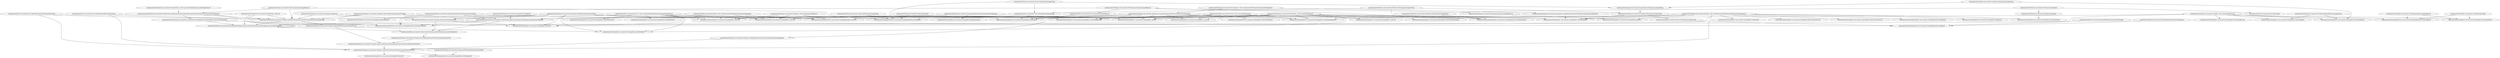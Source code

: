 digraph DataLog {
	"Lnet/mooctest/Program net.mooctest.Program.canDerive(Lnet/mooctest/Fact;[Lnet/mooctest/Fact;)Z" -> "Lnet/mooctest/DatalogTest5 net.mooctest.DatalogTest5.blow1()V";
	"Lnet/mooctest/Program net.mooctest.Program.canDerive(Lnet/mooctest/Fact;[Lnet/mooctest/Fact;)Z" -> "Lnet/mooctest/DatalogTest4 net.mooctest.DatalogTest4.testProgram()V";
	"Lnet/mooctest/Datalog net.mooctest.Datalog.compatibleWith(Lnet/mooctest/Fact;)Z" -> "Lnet/mooctest/Program net.mooctest.Program.query(Lnet/mooctest/Datalog;[Lnet/mooctest/Fact;)[Lnet/mooctest/Fact;";
	"Lnet/mooctest/Datalog net.mooctest.Datalog.compatibleWith(Lnet/mooctest/Fact;)Z" -> "Lnet/mooctest/DatalogTest net.mooctest.DatalogTest.substituteTo()V";
	"Lnet/mooctest/Datalog net.mooctest.Datalog.hashCode()I" -> "Lnet/mooctest/DatalogTest net.mooctest.DatalogTest.hashCodeTest()V";
	"Lnet/mooctest/Rule net.mooctest.Rule.getBody()[Lnet/mooctest/Datalog;" -> "Lnet/mooctest/DatalogOtherTest net.mooctest.DatalogOtherTest.testRule()V";
	"Lnet/mooctest/Fact net.mooctest.Fact.getPredicate()Lnet/mooctest/Predicate;" -> "Lnet/mooctest/Program net.mooctest.Program.canDerive(Lnet/mooctest/Fact;[Lnet/mooctest/Fact;)Z";
	"Lnet/mooctest/Fact net.mooctest.Fact.getPredicate()Lnet/mooctest/Predicate;" -> "Lnet/mooctest/Datalog net.mooctest.Datalog.substituteTo(Lnet/mooctest/Fact;)Lnet/mooctest/Substitution;";
	"Lnet/mooctest/Substitution net.mooctest.Substitution.extendAll(Ljava/util/LinkedList;)Ljava/util/LinkedList;" -> "Lnet/mooctest/DatalogOtherTest net.mooctest.DatalogOtherTest.testSubstitution()V";
	"Lnet/mooctest/Substitution net.mooctest.Substitution.extendAll(Ljava/util/LinkedList;)Ljava/util/LinkedList;" -> "Lnet/mooctest/Rule net.mooctest.Rule.findAllSubstitutions(Ljava/util/Collection;Ljava/util/LinkedList;)Ljava/util/LinkedList;";
	"Lnet/mooctest/Argument net.mooctest.Argument.getVariable()Lnet/mooctest/Variable;" -> "Lnet/mooctest/Datalog net.mooctest.Datalog.substituteTo(Lnet/mooctest/Fact;)Lnet/mooctest/Substitution;";
	"Lnet/mooctest/Argument net.mooctest.Argument.getVariable()Lnet/mooctest/Variable;" -> "Lnet/mooctest/Substitution net.mooctest.Substitution.applyOn(Lnet/mooctest/Datalog;)Lnet/mooctest/Datalog;";
	"Lnet/mooctest/Argument net.mooctest.Argument.getVariable()Lnet/mooctest/Variable;" -> "Lnet/mooctest/DatalogTest net.mooctest.DatalogTest.toFact()V";
	"Lnet/mooctest/Rule net.mooctest.Rule.<init>(Lnet/mooctest/Datalog;[Lnet/mooctest/Datalog;)V" -> "Lnet/mooctest/DatalogTest5 net.mooctest.DatalogTest5.<init>()V";
	"Lnet/mooctest/Rule net.mooctest.Rule.<init>(Lnet/mooctest/Datalog;[Lnet/mooctest/Datalog;)V" -> "Lnet/mooctest/DatalogTest4 net.mooctest.DatalogTest4.<init>()V";
	"Lnet/mooctest/Rule net.mooctest.Rule.<init>(Lnet/mooctest/Datalog;[Lnet/mooctest/Datalog;)V" -> "Lnet/mooctest/DatalogOtherTest net.mooctest.DatalogOtherTest.<init>()V";
	"Lnet/mooctest/Rule net.mooctest.Rule.<init>(Lnet/mooctest/Datalog;[Lnet/mooctest/Datalog;)V" -> "Lnet/mooctest/DatalogOtherTest net.mooctest.DatalogOtherTest.testRule()V";
	"Lnet/mooctest/Predicate net.mooctest.Predicate.<init>(Ljava/lang/String;)V" -> "Lnet/mooctest/DatalogTest1 net.mooctest.DatalogTest1.testDatalogSames()V";
	"Lnet/mooctest/Predicate net.mooctest.Predicate.<init>(Ljava/lang/String;)V" -> "Lnet/mooctest/DatalogTest5 net.mooctest.DatalogTest5.blowTestPredicate()V";
	"Lnet/mooctest/Predicate net.mooctest.Predicate.<init>(Ljava/lang/String;)V" -> "Lnet/mooctest/DatalogOtherTest net.mooctest.DatalogOtherTest.testPredicate()V";
	"Lnet/mooctest/Predicate net.mooctest.Predicate.<init>(Ljava/lang/String;)V" -> "Lnet/mooctest/DatalogTest1 net.mooctest.DatalogTest1.testDatalogGets()V";
	"Lnet/mooctest/Predicate net.mooctest.Predicate.<init>(Ljava/lang/String;)V" -> "Lnet/mooctest/DatalogTest4 net.mooctest.DatalogTest4.<init>()V";
	"Lnet/mooctest/Predicate net.mooctest.Predicate.<init>(Ljava/lang/String;)V" -> "Lnet/mooctest/DatalogTest1 net.mooctest.DatalogTest1.test()V";
	"Lnet/mooctest/Predicate net.mooctest.Predicate.<init>(Ljava/lang/String;)V" -> "Lnet/mooctest/DatalogTest net.mooctest.DatalogTest.<init>()V";
	"Lnet/mooctest/Predicate net.mooctest.Predicate.<init>(Ljava/lang/String;)V" -> "Lnet/mooctest/DatalogTest5 net.mooctest.DatalogTest5.<init>()V";
	"Lnet/mooctest/Predicate net.mooctest.Predicate.<init>(Ljava/lang/String;)V" -> "Lnet/mooctest/DatalogTest1 net.mooctest.DatalogTest1.testDatalog2()V";
	"Lnet/mooctest/Predicate net.mooctest.Predicate.<init>(Ljava/lang/String;)V" -> "Lnet/mooctest/DatalogTest1 net.mooctest.DatalogTest1.<init>()V";
	"Lnet/mooctest/Predicate net.mooctest.Predicate.<init>(Ljava/lang/String;)V" -> "Lnet/mooctest/DatalogTest net.mooctest.DatalogTest.substituteTo()V";
	"Lnet/mooctest/Predicate net.mooctest.Predicate.<init>(Ljava/lang/String;)V" -> "Lnet/mooctest/DatalogTest3 net.mooctest.DatalogTest3.testFact()V";
	"Lnet/mooctest/Predicate net.mooctest.Predicate.<init>(Ljava/lang/String;)V" -> "Lnet/mooctest/DatalogOtherTest net.mooctest.DatalogOtherTest.<init>()V";
	"Lnet/mooctest/Argument net.mooctest.Argument.variable(Lnet/mooctest/Variable;)Lnet/mooctest/Argument;" -> "Lnet/mooctest/DatalogTest1 net.mooctest.DatalogTest1.testDatalog2()V";
	"Lnet/mooctest/Value net.mooctest.Value.getValue()Ljava/lang/String;" -> "Lnet/mooctest/DatalogOtherTest net.mooctest.DatalogOtherTest.testValue()V";
	"Lnet/mooctest/Predicate net.mooctest.Predicate.toString()Ljava/lang/String;" -> "Lnet/mooctest/Fact net.mooctest.Fact.toString()Ljava/lang/String;";
	"Lnet/mooctest/Predicate net.mooctest.Predicate.toString()Ljava/lang/String;" -> "Lnet/mooctest/DatalogOtherTest net.mooctest.DatalogOtherTest.testPredicate()V";
	"Lnet/mooctest/Predicate net.mooctest.Predicate.toString()Ljava/lang/String;" -> "Lnet/mooctest/Datalog net.mooctest.Datalog.toString()Ljava/lang/String;";
	"Lnet/mooctest/Argument net.mooctest.Argument.<init>(Lnet/mooctest/Value;Lnet/mooctest/Variable;Z)V" -> "Lnet/mooctest/Argument net.mooctest.Argument.value(Lnet/mooctest/Value;)Lnet/mooctest/Argument;";
	"Lnet/mooctest/Argument net.mooctest.Argument.<init>(Lnet/mooctest/Value;Lnet/mooctest/Variable;Z)V" -> "Lnet/mooctest/Argument net.mooctest.Argument.variable(Lnet/mooctest/Variable;)Lnet/mooctest/Argument;";
	"Lnet/mooctest/Fact net.mooctest.Fact.equals(Ljava/lang/Object;)Z" -> "Lnet/mooctest/DatalogTest3 net.mooctest.DatalogTest3.testFact()V";
	"Lnet/mooctest/Rule net.mooctest.Rule.toString()Ljava/lang/String;" -> "Lnet/mooctest/DatalogOtherTest net.mooctest.DatalogOtherTest.testRule()V";
	"Lnet/mooctest/Datalog net.mooctest.Datalog.getPredicate()Lnet/mooctest/Predicate;" -> "Lnet/mooctest/Substitution net.mooctest.Substitution.applyOn(Lnet/mooctest/Datalog;)Lnet/mooctest/Datalog;";
	"Lnet/mooctest/Datalog net.mooctest.Datalog.getPredicate()Lnet/mooctest/Predicate;" -> "Lnet/mooctest/DatalogOtherTest net.mooctest.DatalogOtherTest.testSubstitution()V";
	"Lnet/mooctest/Datalog net.mooctest.Datalog.getPredicate()Lnet/mooctest/Predicate;" -> "Lnet/mooctest/DatalogTest1 net.mooctest.DatalogTest1.testDatalogGets()V";
	"Lnet/mooctest/Datalog net.mooctest.Datalog.getPredicate()Lnet/mooctest/Predicate;" -> "Lnet/mooctest/DatalogTest net.mooctest.DatalogTest.getPredicate()V";
	"Lnet/mooctest/Datalog net.mooctest.Datalog.<init>(Lnet/mooctest/Predicate;[Lnet/mooctest/Argument;)V" -> "Lnet/mooctest/DatalogTest net.mooctest.DatalogTest.blowConstructor1()V";
	"Lnet/mooctest/Datalog net.mooctest.Datalog.<init>(Lnet/mooctest/Predicate;[Lnet/mooctest/Argument;)V" -> "Lnet/mooctest/DatalogTest1 net.mooctest.DatalogTest1.testDatalogSames()V";
	"Lnet/mooctest/Datalog net.mooctest.Datalog.<init>(Lnet/mooctest/Predicate;[Lnet/mooctest/Argument;)V" -> "Lnet/mooctest/Program net.mooctest.Program.canDerive(Lnet/mooctest/Fact;[Lnet/mooctest/Fact;)Z";
	"Lnet/mooctest/Datalog net.mooctest.Datalog.<init>(Lnet/mooctest/Predicate;[Lnet/mooctest/Argument;)V" -> "Lnet/mooctest/DatalogTest net.mooctest.DatalogTest.blowConstructor2()V";
	"Lnet/mooctest/Datalog net.mooctest.Datalog.<init>(Lnet/mooctest/Predicate;[Lnet/mooctest/Argument;)V" -> "Lnet/mooctest/DatalogOtherTest net.mooctest.DatalogOtherTest.initialize()V";
	"Lnet/mooctest/Datalog net.mooctest.Datalog.<init>(Lnet/mooctest/Predicate;[Lnet/mooctest/Argument;)V" -> "Lnet/mooctest/DatalogTest1 net.mooctest.DatalogTest1.testDatalogGets()V";
	"Lnet/mooctest/Datalog net.mooctest.Datalog.<init>(Lnet/mooctest/Predicate;[Lnet/mooctest/Argument;)V" -> "Lnet/mooctest/DatalogTest1 net.mooctest.DatalogTest1.test()V";
	"Lnet/mooctest/Datalog net.mooctest.Datalog.<init>(Lnet/mooctest/Predicate;[Lnet/mooctest/Argument;)V" -> "Lnet/mooctest/DatalogTest1 net.mooctest.DatalogTest1.testDatalog2()V";
	"Lnet/mooctest/Datalog net.mooctest.Datalog.<init>(Lnet/mooctest/Predicate;[Lnet/mooctest/Argument;)V" -> "Lnet/mooctest/DatalogTest net.mooctest.DatalogTest.equals()V";
	"Lnet/mooctest/Datalog net.mooctest.Datalog.<init>(Lnet/mooctest/Predicate;[Lnet/mooctest/Argument;)V" -> "Lnet/mooctest/DatalogTest net.mooctest.DatalogTest.initialize()V";
	"Lnet/mooctest/Datalog net.mooctest.Datalog.<init>(Lnet/mooctest/Predicate;[Lnet/mooctest/Argument;)V" -> "Lnet/mooctest/Substitution net.mooctest.Substitution.applyOn(Lnet/mooctest/Datalog;)Lnet/mooctest/Datalog;";
	"Lnet/mooctest/Datalog net.mooctest.Datalog.<init>(Lnet/mooctest/Predicate;[Lnet/mooctest/Argument;)V" -> "Lnet/mooctest/DatalogTest net.mooctest.DatalogTest.hashCodeTest()V";
	"Lnet/mooctest/Datalog net.mooctest.Datalog.<init>(Lnet/mooctest/Predicate;[Lnet/mooctest/Argument;)V" -> "Lnet/mooctest/DatalogTest net.mooctest.DatalogTest.toFact()V";
	"Lnet/mooctest/Datalog net.mooctest.Datalog.<init>(Lnet/mooctest/Predicate;[Lnet/mooctest/Argument;)V" -> "Lnet/mooctest/DatalogTest5 net.mooctest.DatalogTest5.initialize()V";
	"Lnet/mooctest/Datalog net.mooctest.Datalog.toString()Ljava/lang/String;" -> "Lnet/mooctest/Rule net.mooctest.Rule.toString()Ljava/lang/String;";
	"Lnet/mooctest/Datalog net.mooctest.Datalog.toString()Ljava/lang/String;" -> "Lnet/mooctest/DatalogTest1 net.mooctest.DatalogTest1.testDatalog2()V";
	"Lnet/mooctest/Argument net.mooctest.Argument.isValue()Z" -> "Lnet/mooctest/Datalog net.mooctest.Datalog.substituteTo(Lnet/mooctest/Fact;)Lnet/mooctest/Substitution;";
	"Lnet/mooctest/Argument net.mooctest.Argument.isValue()Z" -> "Lnet/mooctest/Datalog net.mooctest.Datalog.toFact()Lnet/mooctest/Fact;";
	"Lnet/mooctest/Fact net.mooctest.Fact.<init>(Lnet/mooctest/Predicate;[Lnet/mooctest/Value;)V" -> "Lnet/mooctest/DatalogTest5 net.mooctest.DatalogTest5.<init>()V";
	"Lnet/mooctest/Fact net.mooctest.Fact.<init>(Lnet/mooctest/Predicate;[Lnet/mooctest/Value;)V" -> "Lnet/mooctest/Datalog net.mooctest.Datalog.toFact()Lnet/mooctest/Fact;";
	"Lnet/mooctest/Fact net.mooctest.Fact.<init>(Lnet/mooctest/Predicate;[Lnet/mooctest/Value;)V" -> "Lnet/mooctest/DatalogTest net.mooctest.DatalogTest.toFact()V";
	"Lnet/mooctest/Fact net.mooctest.Fact.<init>(Lnet/mooctest/Predicate;[Lnet/mooctest/Value;)V" -> "Lnet/mooctest/DatalogTest net.mooctest.DatalogTest.substituteTo()V";
	"Lnet/mooctest/Fact net.mooctest.Fact.<init>(Lnet/mooctest/Predicate;[Lnet/mooctest/Value;)V" -> "Lnet/mooctest/DatalogTest4 net.mooctest.DatalogTest4.<init>()V";
	"Lnet/mooctest/Fact net.mooctest.Fact.<init>(Lnet/mooctest/Predicate;[Lnet/mooctest/Value;)V" -> "Lnet/mooctest/DatalogTest3 net.mooctest.DatalogTest3.testFact()V";
	"Lnet/mooctest/Fact net.mooctest.Fact.<init>(Lnet/mooctest/Predicate;[Lnet/mooctest/Value;)V" -> "Lnet/mooctest/DatalogOtherTest net.mooctest.DatalogOtherTest.<init>()V";
	"Lnet/mooctest/Fact net.mooctest.Fact.<init>(Lnet/mooctest/Predicate;[Lnet/mooctest/Value;)V" -> "Lnet/mooctest/DatalogTest5 net.mooctest.DatalogTest5.blowTestFact2()V";
	"Lnet/mooctest/Fact net.mooctest.Fact.<init>(Lnet/mooctest/Predicate;[Lnet/mooctest/Value;)V" -> "Lnet/mooctest/DatalogTest5 net.mooctest.DatalogTest5.blowTestFact()V";
	"Lnet/mooctest/Program net.mooctest.Program.getProgram()[Lnet/mooctest/Rule;" -> "Lnet/mooctest/DatalogTest4 net.mooctest.DatalogTest4.testProgram()V";
	"Lnet/mooctest/Value net.mooctest.Value.toString()Ljava/lang/String;" -> "Lnet/mooctest/Fact net.mooctest.Fact.toString()Ljava/lang/String;";
	"Lnet/mooctest/Value net.mooctest.Value.toString()Ljava/lang/String;" -> "Lnet/mooctest/Argument net.mooctest.Argument.toString()Ljava/lang/String;";
	"Lnet/mooctest/Value net.mooctest.Value.toString()Ljava/lang/String;" -> "Lnet/mooctest/DatalogOtherTest net.mooctest.DatalogOtherTest.testValue()V";
	"Lnet/mooctest/Value net.mooctest.Value.hashCode()I" -> "Lnet/mooctest/DatalogOtherTest net.mooctest.DatalogOtherTest.testValue()V";
	"Lnet/mooctest/Argument net.mooctest.Argument.toString()Ljava/lang/String;" -> "Lnet/mooctest/Datalog net.mooctest.Datalog.toString()Ljava/lang/String;";
	"Lnet/mooctest/Value net.mooctest.Value.equals(Ljava/lang/Object;)Z" -> "Lnet/mooctest/Datalog net.mooctest.Datalog.substituteTo(Lnet/mooctest/Fact;)Lnet/mooctest/Substitution;";
	"Lnet/mooctest/Value net.mooctest.Value.equals(Ljava/lang/Object;)Z" -> "Lnet/mooctest/Substitution net.mooctest.Substitution.extend(Lnet/mooctest/Variable;Lnet/mooctest/Value;)Lnet/mooctest/Substitution;";
	"Lnet/mooctest/Value net.mooctest.Value.equals(Ljava/lang/Object;)Z" -> "Lnet/mooctest/DatalogOtherTest net.mooctest.DatalogOtherTest.testValue()V";
	"Lnet/mooctest/Value net.mooctest.Value.<init>(Ljava/lang/String;)V" -> "Lnet/mooctest/DatalogTest1 net.mooctest.DatalogTest1.testDatalogSames()V";
	"Lnet/mooctest/Value net.mooctest.Value.<init>(Ljava/lang/String;)V" -> "Lnet/mooctest/DatalogTest5 net.mooctest.DatalogTest5.<init>()V";
	"Lnet/mooctest/Value net.mooctest.Value.<init>(Ljava/lang/String;)V" -> "Lnet/mooctest/DatalogTest1 net.mooctest.DatalogTest1.testDatalog2()V";
	"Lnet/mooctest/Value net.mooctest.Value.<init>(Ljava/lang/String;)V" -> "Lnet/mooctest/DatalogOtherTest net.mooctest.DatalogOtherTest.testSubstitution()V";
	"Lnet/mooctest/Value net.mooctest.Value.<init>(Ljava/lang/String;)V" -> "Lnet/mooctest/DatalogTest5 net.mooctest.DatalogTest5.blowTestValue()V";
	"Lnet/mooctest/Value net.mooctest.Value.<init>(Ljava/lang/String;)V" -> "Lnet/mooctest/DatalogTest1 net.mooctest.DatalogTest1.testDatalogGets()V";
	"Lnet/mooctest/Value net.mooctest.Value.<init>(Ljava/lang/String;)V" -> "Lnet/mooctest/DatalogTest4 net.mooctest.DatalogTest4.<init>()V";
	"Lnet/mooctest/Value net.mooctest.Value.<init>(Ljava/lang/String;)V" -> "Lnet/mooctest/DatalogTest3 net.mooctest.DatalogTest3.testFact()V";
	"Lnet/mooctest/Value net.mooctest.Value.<init>(Ljava/lang/String;)V" -> "Lnet/mooctest/DatalogOtherTest net.mooctest.DatalogOtherTest.<init>()V";
	"Lnet/mooctest/Value net.mooctest.Value.<init>(Ljava/lang/String;)V" -> "Lnet/mooctest/DatalogTest1 net.mooctest.DatalogTest1.test()V";
	"Lnet/mooctest/Value net.mooctest.Value.<init>(Ljava/lang/String;)V" -> "Lnet/mooctest/DatalogTest net.mooctest.DatalogTest.<init>()V";
	"Lnet/mooctest/Value net.mooctest.Value.<init>(Ljava/lang/String;)V" -> "Lnet/mooctest/DatalogOtherTest net.mooctest.DatalogOtherTest.testValue()V";
	"Lnet/mooctest/Program net.mooctest.Program.query(Lnet/mooctest/Datalog;[Lnet/mooctest/Fact;)[Lnet/mooctest/Fact;" -> "Lnet/mooctest/Program net.mooctest.Program.canDerive(Lnet/mooctest/Fact;[Lnet/mooctest/Fact;)Z";
	"Lnet/mooctest/Rule net.mooctest.Rule.getHead()Lnet/mooctest/Datalog;" -> "Lnet/mooctest/DatalogOtherTest net.mooctest.DatalogOtherTest.testRule()V";
	"Lnet/mooctest/Argument net.mooctest.Argument.isVariable()Z" -> "Lnet/mooctest/Substitution net.mooctest.Substitution.applyOn(Lnet/mooctest/Datalog;)Lnet/mooctest/Datalog;";
	"Lnet/mooctest/Variable net.mooctest.Variable.equals(Ljava/lang/Object;)Z" -> "Lnet/mooctest/DatalogTest2 net.mooctest.DatalogTest2.testVariable3()V";
	"Lnet/mooctest/Variable net.mooctest.Variable.equals(Ljava/lang/Object;)Z" -> "Lnet/mooctest/DatalogOtherTest net.mooctest.DatalogOtherTest.testVariable3()V";
	"Lnet/mooctest/Program net.mooctest.Program.valToArg([Lnet/mooctest/Value;)[Lnet/mooctest/Argument;" -> "Lnet/mooctest/Program net.mooctest.Program.canDerive(Lnet/mooctest/Fact;[Lnet/mooctest/Fact;)Z";
	"Lnet/mooctest/Variable net.mooctest.Variable.<init>(Ljava/lang/String;)V" -> "Lnet/mooctest/DatalogTest2 net.mooctest.DatalogTest2.testVariable3()V";
	"Lnet/mooctest/Variable net.mooctest.Variable.<init>(Ljava/lang/String;)V" -> "Lnet/mooctest/DatalogTest2 net.mooctest.DatalogTest2.testVariable2()V";
	"Lnet/mooctest/Variable net.mooctest.Variable.<init>(Ljava/lang/String;)V" -> "Lnet/mooctest/DatalogTest2 net.mooctest.DatalogTest2.testVariable()V";
	"Lnet/mooctest/Variable net.mooctest.Variable.<init>(Ljava/lang/String;)V" -> "Lnet/mooctest/DatalogTest1 net.mooctest.DatalogTest1.testDatalog2()V";
	"Lnet/mooctest/Variable net.mooctest.Variable.<init>(Ljava/lang/String;)V" -> "Lnet/mooctest/DatalogOtherTest net.mooctest.DatalogOtherTest.testSubstitution()V";
	"Lnet/mooctest/Variable net.mooctest.Variable.<init>(Ljava/lang/String;)V" -> "Lnet/mooctest/DatalogTest2 net.mooctest.DatalogTest2.testVariable_0()V";
	"Lnet/mooctest/Variable net.mooctest.Variable.<init>(Ljava/lang/String;)V" -> "Lnet/mooctest/DatalogOtherTest net.mooctest.DatalogOtherTest.testVariable3()V";
	"Lnet/mooctest/Argument net.mooctest.Argument.value(Lnet/mooctest/Value;)Lnet/mooctest/Argument;" -> "Lnet/mooctest/DatalogTest1 net.mooctest.DatalogTest1.testDatalogSames()V";
	"Lnet/mooctest/Argument net.mooctest.Argument.value(Lnet/mooctest/Value;)Lnet/mooctest/Argument;" -> "Lnet/mooctest/DatalogTest5 net.mooctest.DatalogTest5.<init>()V";
	"Lnet/mooctest/Argument net.mooctest.Argument.value(Lnet/mooctest/Value;)Lnet/mooctest/Argument;" -> "Lnet/mooctest/DatalogTest1 net.mooctest.DatalogTest1.testDatalog2()V";
	"Lnet/mooctest/Argument net.mooctest.Argument.value(Lnet/mooctest/Value;)Lnet/mooctest/Argument;" -> "Lnet/mooctest/Program net.mooctest.Program.valToArg([Lnet/mooctest/Value;)[Lnet/mooctest/Argument;";
	"Lnet/mooctest/Argument net.mooctest.Argument.value(Lnet/mooctest/Value;)Lnet/mooctest/Argument;" -> "Lnet/mooctest/Substitution net.mooctest.Substitution.applyOn(Lnet/mooctest/Datalog;)Lnet/mooctest/Datalog;";
	"Lnet/mooctest/Argument net.mooctest.Argument.value(Lnet/mooctest/Value;)Lnet/mooctest/Argument;" -> "Lnet/mooctest/DatalogTest1 net.mooctest.DatalogTest1.testDatalogGets()V";
	"Lnet/mooctest/Argument net.mooctest.Argument.value(Lnet/mooctest/Value;)Lnet/mooctest/Argument;" -> "Lnet/mooctest/DatalogTest4 net.mooctest.DatalogTest4.<init>()V";
	"Lnet/mooctest/Argument net.mooctest.Argument.value(Lnet/mooctest/Value;)Lnet/mooctest/Argument;" -> "Lnet/mooctest/DatalogOtherTest net.mooctest.DatalogOtherTest.<init>()V";
	"Lnet/mooctest/Argument net.mooctest.Argument.value(Lnet/mooctest/Value;)Lnet/mooctest/Argument;" -> "Lnet/mooctest/DatalogTest1 net.mooctest.DatalogTest1.test()V";
	"Lnet/mooctest/Argument net.mooctest.Argument.value(Lnet/mooctest/Value;)Lnet/mooctest/Argument;" -> "Lnet/mooctest/DatalogTest net.mooctest.DatalogTest.<init>()V";
	"Lnet/mooctest/Datalog net.mooctest.Datalog.toFact()Lnet/mooctest/Fact;" -> "Lnet/mooctest/DatalogTest net.mooctest.DatalogTest.toFact()V";
	"Lnet/mooctest/Datalog net.mooctest.Datalog.toFact()Lnet/mooctest/Fact;" -> "Lnet/mooctest/Rule net.mooctest.Rule.deriveOnce(Ljava/util/Collection;)Ljava/util/LinkedList;";
	"Lnet/mooctest/Datalog net.mooctest.Datalog.getArguments()[Lnet/mooctest/Argument;" -> "Lnet/mooctest/DatalogTest net.mooctest.DatalogTest.getArguments()V";
	"Lnet/mooctest/Datalog net.mooctest.Datalog.getArguments()[Lnet/mooctest/Argument;" -> "Lnet/mooctest/Substitution net.mooctest.Substitution.applyOn(Lnet/mooctest/Datalog;)Lnet/mooctest/Datalog;";
	"Lnet/mooctest/Datalog net.mooctest.Datalog.getArguments()[Lnet/mooctest/Argument;" -> "Lnet/mooctest/DatalogTest1 net.mooctest.DatalogTest1.test()V";
	"Lnet/mooctest/Predicate net.mooctest.Predicate.equals(Ljava/lang/Object;)Z" -> "Lnet/mooctest/Fact net.mooctest.Fact.equals(Ljava/lang/Object;)Z";
	"Lnet/mooctest/Predicate net.mooctest.Predicate.equals(Ljava/lang/Object;)Z" -> "Lnet/mooctest/Datalog net.mooctest.Datalog.equals(Ljava/lang/Object;)Z";
	"Lnet/mooctest/Predicate net.mooctest.Predicate.equals(Ljava/lang/Object;)Z" -> "Lnet/mooctest/DatalogOtherTest net.mooctest.DatalogOtherTest.testPredicate()V";
	"Lnet/mooctest/Predicate net.mooctest.Predicate.equals(Ljava/lang/Object;)Z" -> "Lnet/mooctest/Datalog net.mooctest.Datalog.substituteTo(Lnet/mooctest/Fact;)Lnet/mooctest/Substitution;";
	"Lnet/mooctest/Predicate net.mooctest.Predicate.hashCode()I" -> "Lnet/mooctest/DatalogOtherTest net.mooctest.DatalogOtherTest.testPredicate()V";
	"Lnet/mooctest/Predicate net.mooctest.Predicate.hashCode()I" -> "Lnet/mooctest/Datalog net.mooctest.Datalog.hashCode()I";
	"Lnet/mooctest/Predicate net.mooctest.Predicate.hashCode()I" -> "Lnet/mooctest/Fact net.mooctest.Fact.hashCode()I";
	"Lnet/mooctest/Program net.mooctest.Program.deriveAll([Lnet/mooctest/Fact;)[Lnet/mooctest/Fact;" -> "Lnet/mooctest/Program net.mooctest.Program.query(Lnet/mooctest/Datalog;[Lnet/mooctest/Fact;)[Lnet/mooctest/Fact;";
	"Lnet/mooctest/Fact net.mooctest.Fact.toString()Ljava/lang/String;" -> "Lnet/mooctest/DatalogTest3 net.mooctest.DatalogTest3.testFact()V";
	"Lnet/mooctest/Substitution net.mooctest.Substitution.<init>()V" -> "Lnet/mooctest/Datalog net.mooctest.Datalog.substituteTo(Lnet/mooctest/Fact;)Lnet/mooctest/Substitution;";
	"Lnet/mooctest/Substitution net.mooctest.Substitution.<init>()V" -> "Lnet/mooctest/DatalogOtherTest net.mooctest.DatalogOtherTest.testSubstitution()V";
	"Lnet/mooctest/Substitution net.mooctest.Substitution.<init>()V" -> "Lnet/mooctest/Rule net.mooctest.Rule.findAllSubstitutions(Ljava/util/Collection;Ljava/util/LinkedList;)Ljava/util/LinkedList;";
	"Lnet/mooctest/Substitution net.mooctest.Substitution.extend(Lnet/mooctest/Variable;Lnet/mooctest/Value;)Lnet/mooctest/Substitution;" -> "Lnet/mooctest/Datalog net.mooctest.Datalog.substituteTo(Lnet/mooctest/Fact;)Lnet/mooctest/Substitution;";
	"Lnet/mooctest/Substitution net.mooctest.Substitution.extend(Lnet/mooctest/Variable;Lnet/mooctest/Value;)Lnet/mooctest/Substitution;" -> "Lnet/mooctest/DatalogOtherTest net.mooctest.DatalogOtherTest.testSubstitution()V";
	"Lnet/mooctest/Substitution net.mooctest.Substitution.extend(Lnet/mooctest/Variable;Lnet/mooctest/Value;)Lnet/mooctest/Substitution;" -> "Lnet/mooctest/Substitution net.mooctest.Substitution.extendAll(Ljava/util/LinkedList;)Ljava/util/LinkedList;";
	"Lnet/mooctest/Substitution net.mooctest.Substitution.<init>(Ljava/util/LinkedList;Ljava/util/LinkedList;)V" -> "Lnet/mooctest/Substitution net.mooctest.Substitution.extend(Lnet/mooctest/Variable;Lnet/mooctest/Value;)Lnet/mooctest/Substitution;";
	"Lnet/mooctest/Rule net.mooctest.Rule.findAllSubstitutions(Ljava/util/Collection;Ljava/util/LinkedList;)Ljava/util/LinkedList;" -> "Lnet/mooctest/Rule net.mooctest.Rule.findAllSubstitutions(Ljava/util/Collection;Ljava/util/LinkedList;)Ljava/util/LinkedList;";
	"Lnet/mooctest/Rule net.mooctest.Rule.findAllSubstitutions(Ljava/util/Collection;Ljava/util/LinkedList;)Ljava/util/LinkedList;" -> "Lnet/mooctest/Rule net.mooctest.Rule.deriveOnce(Ljava/util/Collection;)Ljava/util/LinkedList;";
	"Lnet/mooctest/Rule net.mooctest.Rule.deriveOnce(Ljava/util/Collection;)Ljava/util/LinkedList;" -> "Lnet/mooctest/Program net.mooctest.Program.deriveAll([Lnet/mooctest/Fact;)[Lnet/mooctest/Fact;";
	"Lnet/mooctest/Datalog net.mooctest.Datalog.substituteTo(Lnet/mooctest/Fact;)Lnet/mooctest/Substitution;" -> "Lnet/mooctest/Datalog net.mooctest.Datalog.compatibleWith(Lnet/mooctest/Fact;)Z";
	"Lnet/mooctest/Datalog net.mooctest.Datalog.substituteTo(Lnet/mooctest/Fact;)Lnet/mooctest/Substitution;" -> "Lnet/mooctest/Rule net.mooctest.Rule.findAllSubstitutions(Ljava/util/Collection;Ljava/util/LinkedList;)Ljava/util/LinkedList;";
	"Lnet/mooctest/Variable net.mooctest.Variable.getIdentifier()Ljava/lang/String;" -> "Lnet/mooctest/DatalogTest2 net.mooctest.DatalogTest2.testVariable2()V";
	"Lnet/mooctest/Variable net.mooctest.Variable.getIdentifier()Ljava/lang/String;" -> "Lnet/mooctest/DatalogTest2 net.mooctest.DatalogTest2.testVariable()V";
	"Lnet/mooctest/Fact net.mooctest.Fact.getValues()[Lnet/mooctest/Value;" -> "Lnet/mooctest/Program net.mooctest.Program.canDerive(Lnet/mooctest/Fact;[Lnet/mooctest/Fact;)Z";
	"Lnet/mooctest/Fact net.mooctest.Fact.getValues()[Lnet/mooctest/Value;" -> "Lnet/mooctest/Datalog net.mooctest.Datalog.substituteTo(Lnet/mooctest/Fact;)Lnet/mooctest/Substitution;";
	"Lnet/mooctest/Variable net.mooctest.Variable.hashCode()I" -> "Lnet/mooctest/DatalogTest2 net.mooctest.DatalogTest2.testVariable3()V";
	"Lnet/mooctest/Variable net.mooctest.Variable.hashCode()I" -> "Lnet/mooctest/DatalogOtherTest net.mooctest.DatalogOtherTest.testVariable3()V";
	"Lnet/mooctest/Datalog net.mooctest.Datalog.equals(Ljava/lang/Object;)Z" -> "Lnet/mooctest/DatalogTest net.mooctest.DatalogTest.equals()V";
	"Lnet/mooctest/Argument net.mooctest.Argument.getValue()Lnet/mooctest/Value;" -> "Lnet/mooctest/DatalogTest5 net.mooctest.DatalogTest5.<init>()V";
	"Lnet/mooctest/Argument net.mooctest.Argument.getValue()Lnet/mooctest/Value;" -> "Lnet/mooctest/Datalog net.mooctest.Datalog.substituteTo(Lnet/mooctest/Fact;)Lnet/mooctest/Substitution;";
	"Lnet/mooctest/Argument net.mooctest.Argument.getValue()Lnet/mooctest/Value;" -> "Lnet/mooctest/DatalogOtherTest net.mooctest.DatalogOtherTest.testSubstitution()V";
	"Lnet/mooctest/Argument net.mooctest.Argument.getValue()Lnet/mooctest/Value;" -> "Lnet/mooctest/Datalog net.mooctest.Datalog.toFact()Lnet/mooctest/Fact;";
	"Lnet/mooctest/Argument net.mooctest.Argument.getValue()Lnet/mooctest/Value;" -> "Lnet/mooctest/DatalogTest net.mooctest.DatalogTest.toFact()V";
	"Lnet/mooctest/Argument net.mooctest.Argument.getValue()Lnet/mooctest/Value;" -> "Lnet/mooctest/DatalogTest net.mooctest.DatalogTest.substituteTo()V";
	"Lnet/mooctest/Argument net.mooctest.Argument.getValue()Lnet/mooctest/Value;" -> "Lnet/mooctest/DatalogTest4 net.mooctest.DatalogTest4.<init>()V";
	"Lnet/mooctest/Argument net.mooctest.Argument.getValue()Lnet/mooctest/Value;" -> "Lnet/mooctest/DatalogOtherTest net.mooctest.DatalogOtherTest.<init>()V";
	"Lnet/mooctest/Substitution net.mooctest.Substitution.applyOn(Lnet/mooctest/Datalog;)Lnet/mooctest/Datalog;" -> "Lnet/mooctest/DatalogOtherTest net.mooctest.DatalogOtherTest.testSubstitution()V";
	"Lnet/mooctest/Substitution net.mooctest.Substitution.applyOn(Lnet/mooctest/Datalog;)Lnet/mooctest/Datalog;" -> "Lnet/mooctest/Rule net.mooctest.Rule.findAllSubstitutions(Ljava/util/Collection;Ljava/util/LinkedList;)Ljava/util/LinkedList;";
	"Lnet/mooctest/Substitution net.mooctest.Substitution.applyOn(Lnet/mooctest/Datalog;)Lnet/mooctest/Datalog;" -> "Lnet/mooctest/Rule net.mooctest.Rule.deriveOnce(Ljava/util/Collection;)Ljava/util/LinkedList;";
	"Lnet/mooctest/Predicate net.mooctest.Predicate.getName()Ljava/lang/String;" -> "Lnet/mooctest/DatalogOtherTest net.mooctest.DatalogOtherTest.testPredicate()V";
	"Lnet/mooctest/Variable net.mooctest.Variable.toString()Ljava/lang/String;" -> "Lnet/mooctest/DatalogTest2 net.mooctest.DatalogTest2.testVariable2()V";
	"Lnet/mooctest/Variable net.mooctest.Variable.toString()Ljava/lang/String;" -> "Lnet/mooctest/Argument net.mooctest.Argument.toString()Ljava/lang/String;";
	"Lnet/mooctest/Program net.mooctest.Program.<init>([Lnet/mooctest/Rule;)V" -> "Lnet/mooctest/DatalogTest5 net.mooctest.DatalogTest5.<init>()V";
	"Lnet/mooctest/Program net.mooctest.Program.<init>([Lnet/mooctest/Rule;)V" -> "Lnet/mooctest/DatalogTest4 net.mooctest.DatalogTest4.<init>()V";
	"Lnet/mooctest/Program net.mooctest.Program.<init>([Lnet/mooctest/Rule;)V" -> "Lnet/mooctest/DatalogOtherTest net.mooctest.DatalogOtherTest.<init>()V";
}